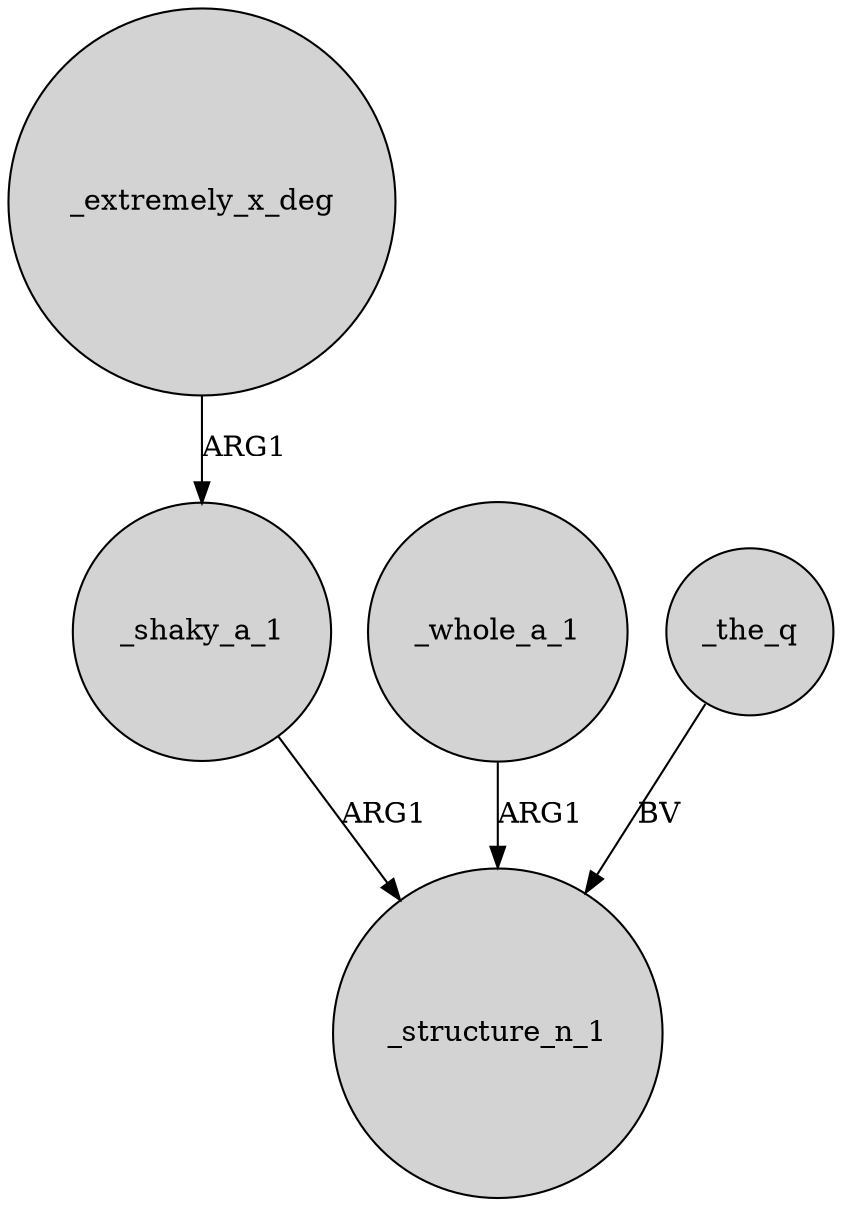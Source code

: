 digraph {
	node [shape=circle style=filled]
	_extremely_x_deg -> _shaky_a_1 [label=ARG1]
	_whole_a_1 -> _structure_n_1 [label=ARG1]
	_the_q -> _structure_n_1 [label=BV]
	_shaky_a_1 -> _structure_n_1 [label=ARG1]
}
